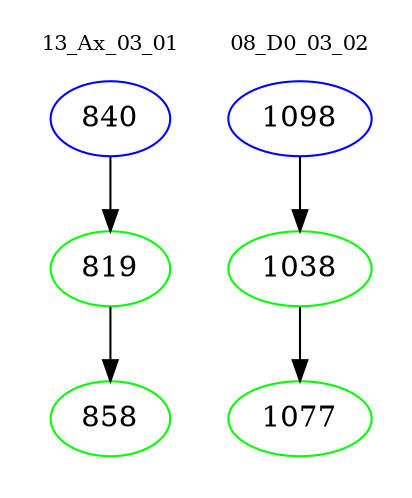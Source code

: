 digraph{
subgraph cluster_0 {
color = white
label = "13_Ax_03_01";
fontsize=10;
T0_840 [label="840", color="blue"]
T0_840 -> T0_819 [color="black"]
T0_819 [label="819", color="green"]
T0_819 -> T0_858 [color="black"]
T0_858 [label="858", color="green"]
}
subgraph cluster_1 {
color = white
label = "08_D0_03_02";
fontsize=10;
T1_1098 [label="1098", color="blue"]
T1_1098 -> T1_1038 [color="black"]
T1_1038 [label="1038", color="green"]
T1_1038 -> T1_1077 [color="black"]
T1_1077 [label="1077", color="green"]
}
}
